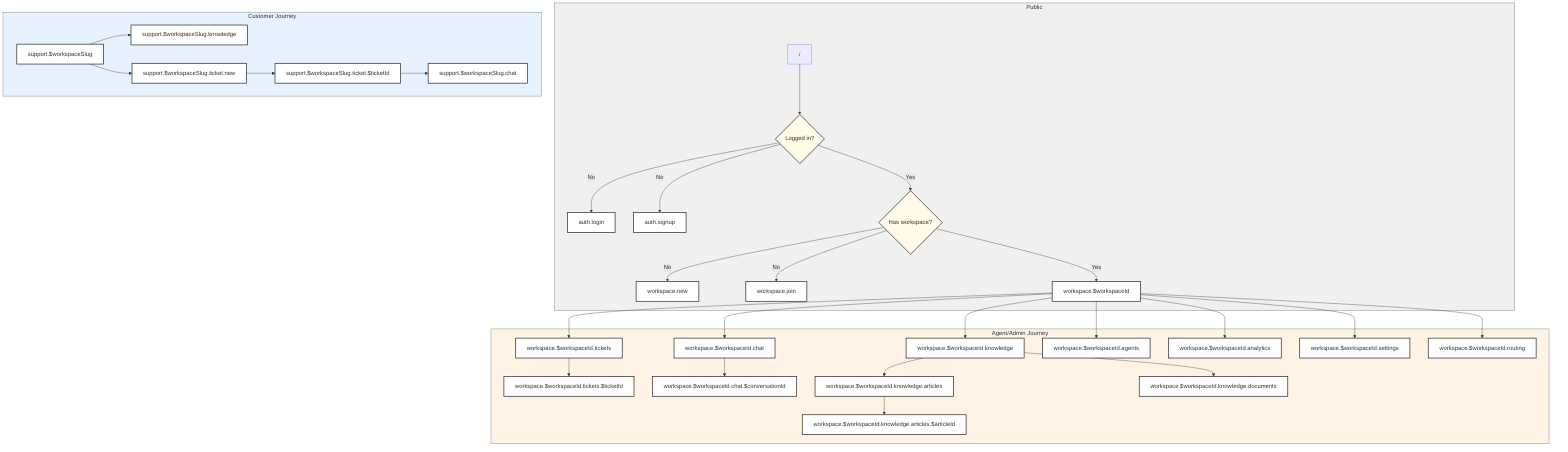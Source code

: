 flowchart TB
    subgraph Public
        Entry["/"] --> Auth{Logged in?}
        Auth -->|No| Login[auth.login]
        Auth -->|No| Signup[auth.signup]
        Auth -->|Yes| WorkspaceSelect{Has workspace?}
        
        WorkspaceSelect -->|No| CreateWorkspace[workspace.new]
        WorkspaceSelect -->|No| JoinWorkspace[workspace.join]
        WorkspaceSelect -->|Yes| Dashboard
    end

    subgraph CustomerPortal["Customer Journey"]
        direction LR
        SupportEntry[support.$workspaceSlug] --> KBSearch[support.$workspaceSlug.knowledge]
        SupportEntry --> CreateTicket[support.$workspaceSlug.ticket.new]
        CreateTicket --> ViewTicket[support.$workspaceSlug.ticket.$ticketId]
        ViewTicket --> StartChat[support.$workspaceSlug.chat]
    end

    subgraph AgentPortal["Agent/Admin Journey"]
        direction LR
        Dashboard[workspace.$workspaceId] --> 
        TicketList[workspace.$workspaceId.tickets]
        TicketList --> TicketDetail[workspace.$workspaceId.tickets.$ticketId]
        
        Dashboard --> ChatList[workspace.$workspaceId.chat]
        ChatList --> ChatDetail[workspace.$workspaceId.chat.$conversationId]
        
        Dashboard --> KBList[workspace.$workspaceId.knowledge]
        KBList --> Articles[workspace.$workspaceId.knowledge.articles]
        KBList --> Documents[workspace.$workspaceId.knowledge.documents]
        Articles --> ArticleEdit[workspace.$workspaceId.knowledge.articles.$articleId]
        
        Dashboard --> AgentList[workspace.$workspaceId.agents]
        Dashboard --> Analytics[workspace.$workspaceId.analytics]
        Dashboard --> Settings[workspace.$workspaceId.settings]
        Dashboard --> Routing[workspace.$workspaceId.routing]
    end

    style CustomerPortal fill:#e6f3ff,stroke:#666
    style AgentPortal fill:#fff3e6,stroke:#666
    style Public fill:#f0f0f0,stroke:#666
    
    classDef route fill:#fff,stroke:#333,stroke-width:2px
    classDef decision fill:#fffbe6,stroke:#333,stroke-width:2px
    
    class Auth,WorkspaceSelect decision
    class Login,Signup,CreateWorkspace,JoinWorkspace,Dashboard,TicketList,TicketDetail,ChatList,ChatDetail,KBList,Articles,Documents,ArticleEdit,AgentList,Analytics,Settings,Routing,SupportEntry,KBSearch,CreateTicket,ViewTicket,StartChat route